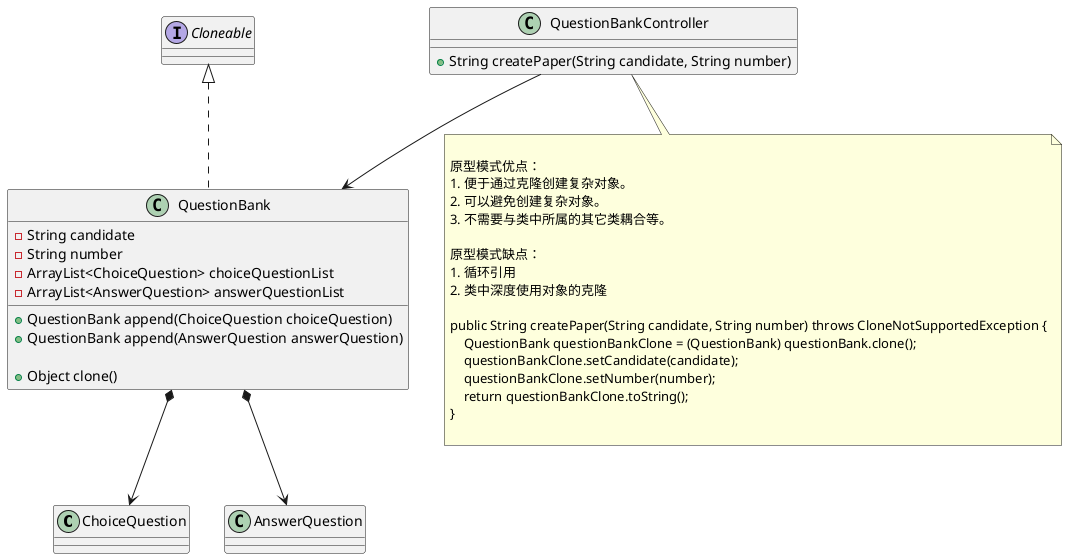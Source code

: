 @startuml
'https://plantuml.com/class-diagram

class ChoiceQuestion {}

class AnswerQuestion {}

class QuestionBank implements Cloneable {
  - String candidate
  - String number
  - ArrayList<ChoiceQuestion> choiceQuestionList
  - ArrayList<AnswerQuestion> answerQuestionList

  + QuestionBank append(ChoiceQuestion choiceQuestion)
  + QuestionBank append(AnswerQuestion answerQuestion)

  + Object clone()
}

QuestionBank *--> ChoiceQuestion
QuestionBank *--> AnswerQuestion

class QuestionBankController {
  + String createPaper(String candidate, String number)
}

note bottom of QuestionBankController

 原型模式优点：
 1. 便于通过克隆创建复杂对象。
 2. 可以避免创建复杂对象。
 3. 不需要与类中所属的其它类耦合等。

 原型模式缺点：
 1. 循环引用
 2. 类中深度使用对象的克隆

 public String createPaper(String candidate, String number) throws CloneNotSupportedException {
     QuestionBank questionBankClone = (QuestionBank) questionBank.clone();
     questionBankClone.setCandidate(candidate);
     questionBankClone.setNumber(number);
     return questionBankClone.toString();
 }

end note

QuestionBankController --> QuestionBank

@enduml